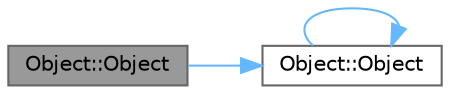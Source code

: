 digraph "Object::Object"
{
 // LATEX_PDF_SIZE
  bgcolor="transparent";
  edge [fontname=Helvetica,fontsize=10,labelfontname=Helvetica,labelfontsize=10];
  node [fontname=Helvetica,fontsize=10,shape=box,height=0.2,width=0.4];
  rankdir="LR";
  Node1 [id="Node000001",label="Object::Object",height=0.2,width=0.4,color="gray40", fillcolor="grey60", style="filled", fontcolor="black",tooltip="构造函数"];
  Node1 -> Node2 [id="edge1_Node000001_Node000002",color="steelblue1",style="solid",tooltip=" "];
  Node2 [id="Node000002",label="Object::Object",height=0.2,width=0.4,color="grey40", fillcolor="white", style="filled",URL="$class_object.html#a40860402e64d8008fb42329df7097cdb",tooltip="构造函数"];
  Node2 -> Node2 [id="edge2_Node000002_Node000002",color="steelblue1",style="solid",tooltip=" "];
}
